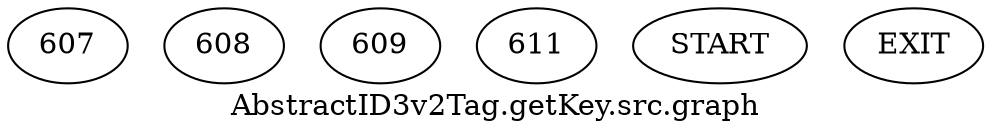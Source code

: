 /* --------------------------------------------------- */
/* Generated by Dr. Garbage Control Flow Graph Factory */
/* http://www.drgarbage.com                            */
/* Version: 4.5.0.201508311741                         */
/* Retrieved on: 2020-01-18 16:31:12.840               */
/* --------------------------------------------------- */
digraph "AbstractID3v2Tag.getKey.src.graph" {
 graph [label="AbstractID3v2Tag.getKey.src.graph"];
 2 [label="607" ]
 3 [label="608" ]
 4 [label="609" ]
 5 [label="611" ]
 6 [label="START" ]
 7 [label="EXIT" ]
 6  2
 2  3
 3  4 
 3  5
 4  7
 5  7
}
